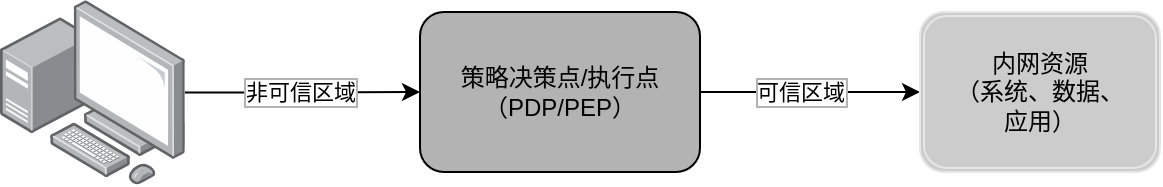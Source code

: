 <mxfile version="24.0.7" type="github">
  <diagram name="第 1 页" id="vu2MBvDtXvxAbupbZDbj">
    <mxGraphModel dx="941" dy="479" grid="1" gridSize="10" guides="1" tooltips="1" connect="1" arrows="1" fold="1" page="1" pageScale="1" pageWidth="827" pageHeight="1169" math="0" shadow="0">
      <root>
        <mxCell id="0" />
        <mxCell id="1" parent="0" />
        <mxCell id="sWWAI7rI3XmYcROVgZm0-5" value="" style="edgeStyle=orthogonalEdgeStyle;rounded=0;orthogonalLoop=1;jettySize=auto;html=1;" edge="1" parent="1" source="sWWAI7rI3XmYcROVgZm0-1" target="sWWAI7rI3XmYcROVgZm0-2">
          <mxGeometry relative="1" as="geometry" />
        </mxCell>
        <mxCell id="sWWAI7rI3XmYcROVgZm0-7" value="非可信区域" style="edgeLabel;html=1;align=center;verticalAlign=middle;resizable=0;points=[];labelBorderColor=#B3B3B3;" vertex="1" connectable="0" parent="sWWAI7rI3XmYcROVgZm0-5">
          <mxGeometry x="-0.295" relative="1" as="geometry">
            <mxPoint x="16" as="offset" />
          </mxGeometry>
        </mxCell>
        <mxCell id="sWWAI7rI3XmYcROVgZm0-1" value="" style="image;points=[];aspect=fixed;html=1;align=center;shadow=0;dashed=0;image=img/lib/allied_telesis/computer_and_terminals/Personal_Computer_with_Server.svg;" vertex="1" parent="1">
          <mxGeometry x="80" y="330" width="92.4" height="92.4" as="geometry" />
        </mxCell>
        <mxCell id="sWWAI7rI3XmYcROVgZm0-6" value="" style="edgeStyle=orthogonalEdgeStyle;rounded=0;orthogonalLoop=1;jettySize=auto;html=1;" edge="1" parent="1" source="sWWAI7rI3XmYcROVgZm0-2" target="sWWAI7rI3XmYcROVgZm0-4">
          <mxGeometry relative="1" as="geometry" />
        </mxCell>
        <mxCell id="sWWAI7rI3XmYcROVgZm0-2" value="策略决策点/执行点&lt;div&gt;（PDP/PEP）&lt;/div&gt;" style="rounded=1;whiteSpace=wrap;html=1;fillColor=#B3B3B3;" vertex="1" parent="1">
          <mxGeometry x="290" y="336" width="140" height="80" as="geometry" />
        </mxCell>
        <mxCell id="sWWAI7rI3XmYcROVgZm0-4" value="内网资源&lt;div&gt;（系统、数据、&lt;/div&gt;&lt;div&gt;应用）&lt;/div&gt;" style="shape=ext;double=1;rounded=1;whiteSpace=wrap;html=1;strokeColor=#E6E6E6;fillColor=#CCCCCC;" vertex="1" parent="1">
          <mxGeometry x="540" y="336" width="120" height="80" as="geometry" />
        </mxCell>
        <mxCell id="sWWAI7rI3XmYcROVgZm0-8" value="可信区域" style="edgeLabel;html=1;align=center;verticalAlign=middle;resizable=0;points=[];labelBorderColor=#B3B3B3;" vertex="1" connectable="0" parent="1">
          <mxGeometry x="480.004" y="376.0" as="geometry" />
        </mxCell>
      </root>
    </mxGraphModel>
  </diagram>
</mxfile>
